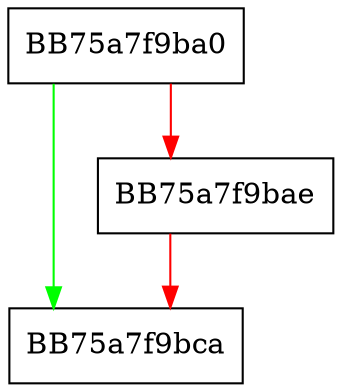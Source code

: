 digraph _Do_call {
  node [shape="box"];
  graph [splines=ortho];
  BB75a7f9ba0 -> BB75a7f9bca [color="green"];
  BB75a7f9ba0 -> BB75a7f9bae [color="red"];
  BB75a7f9bae -> BB75a7f9bca [color="red"];
}